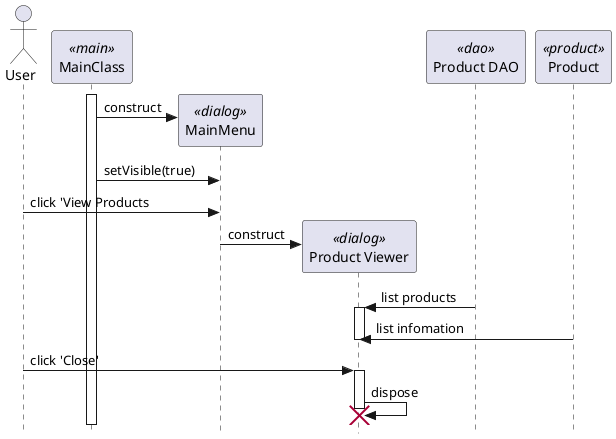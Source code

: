 @startuml
' use strict UML mode
skinparam style strictuml

actor "User" as user


participant "MainClass" as main <<main>>
main++

create "MainMenu" as menu <<dialog>>
main -> menu : construct
main -> menu : setVisible(true)

user -> menu : click 'View Products

create "Product Viewer" as viewer <<dialog>>
menu -> viewer : construct


participant "Product DAO" as dao <<dao>>
dao -> viewer++ : list products

participant "Product" as product <<product>>

product -> viewer-- : list infomation
viewer--

user -> viewer++ : click 'Close'
viewer -> viewer : dispose
destroy viewer

@enduml
